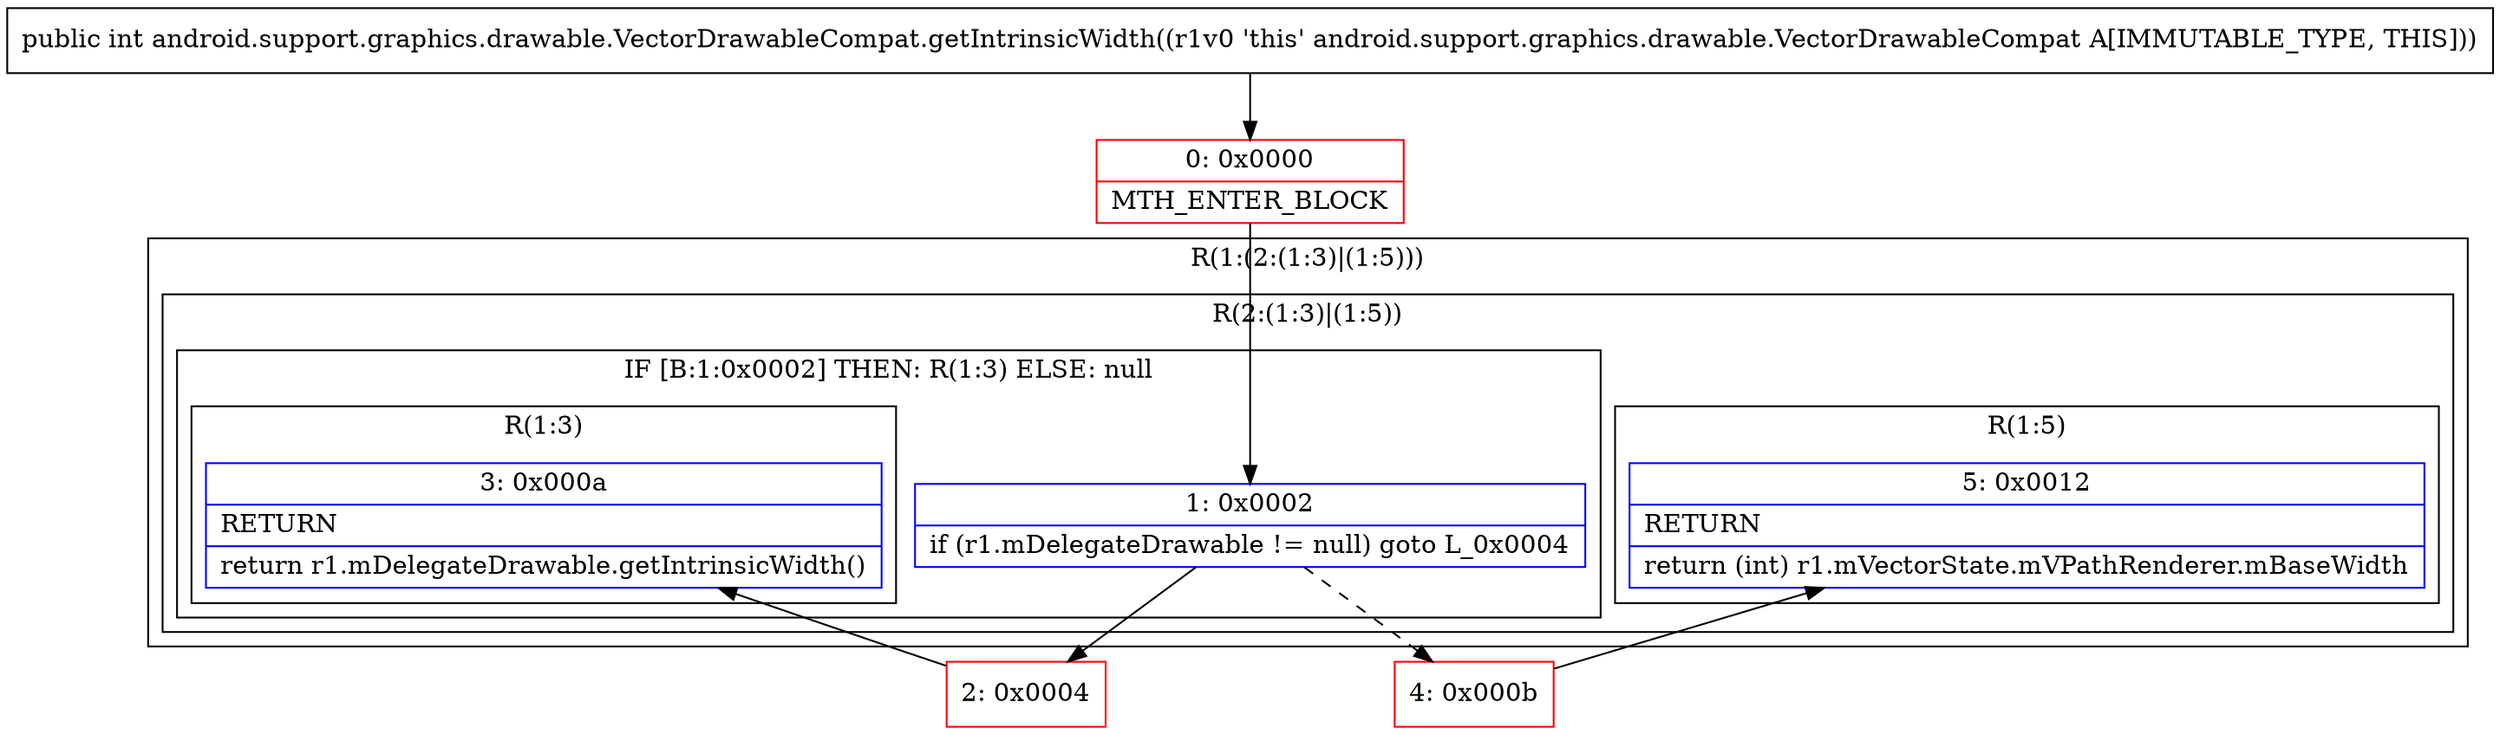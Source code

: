 digraph "CFG forandroid.support.graphics.drawable.VectorDrawableCompat.getIntrinsicWidth()I" {
subgraph cluster_Region_1536134215 {
label = "R(1:(2:(1:3)|(1:5)))";
node [shape=record,color=blue];
subgraph cluster_Region_451310419 {
label = "R(2:(1:3)|(1:5))";
node [shape=record,color=blue];
subgraph cluster_IfRegion_1517655775 {
label = "IF [B:1:0x0002] THEN: R(1:3) ELSE: null";
node [shape=record,color=blue];
Node_1 [shape=record,label="{1\:\ 0x0002|if (r1.mDelegateDrawable != null) goto L_0x0004\l}"];
subgraph cluster_Region_1873496481 {
label = "R(1:3)";
node [shape=record,color=blue];
Node_3 [shape=record,label="{3\:\ 0x000a|RETURN\l|return r1.mDelegateDrawable.getIntrinsicWidth()\l}"];
}
}
subgraph cluster_Region_1222708647 {
label = "R(1:5)";
node [shape=record,color=blue];
Node_5 [shape=record,label="{5\:\ 0x0012|RETURN\l|return (int) r1.mVectorState.mVPathRenderer.mBaseWidth\l}"];
}
}
}
Node_0 [shape=record,color=red,label="{0\:\ 0x0000|MTH_ENTER_BLOCK\l}"];
Node_2 [shape=record,color=red,label="{2\:\ 0x0004}"];
Node_4 [shape=record,color=red,label="{4\:\ 0x000b}"];
MethodNode[shape=record,label="{public int android.support.graphics.drawable.VectorDrawableCompat.getIntrinsicWidth((r1v0 'this' android.support.graphics.drawable.VectorDrawableCompat A[IMMUTABLE_TYPE, THIS])) }"];
MethodNode -> Node_0;
Node_1 -> Node_2;
Node_1 -> Node_4[style=dashed];
Node_0 -> Node_1;
Node_2 -> Node_3;
Node_4 -> Node_5;
}

